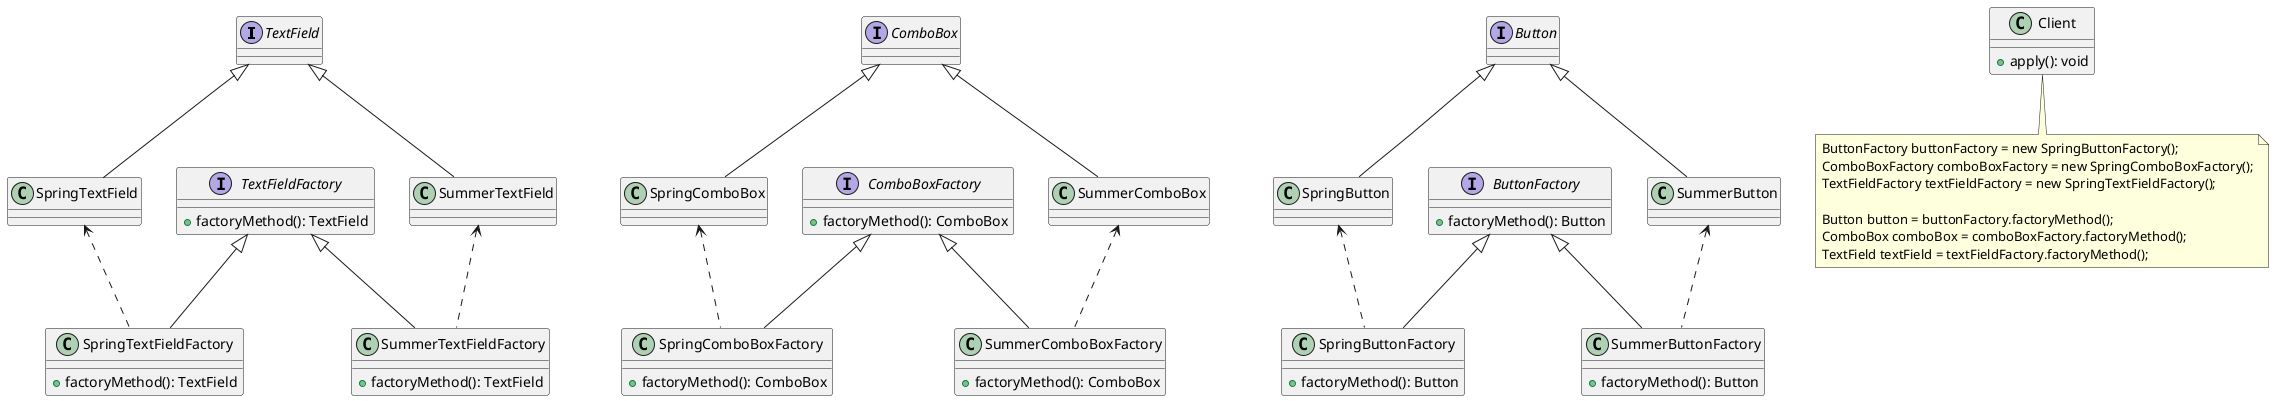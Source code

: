 @startuml
'https://plantuml.com/class-diagram

interface TextField
class SpringTextField
class SummerTextField

TextField <|-- SpringTextField
TextField <|-- SummerTextField

interface TextFieldFactory {
    +factoryMethod(): TextField
}
class SpringTextFieldFactory {
    +factoryMethod(): TextField
}
class SummerTextFieldFactory {
    +factoryMethod(): TextField
}

SpringTextField <.. SpringTextFieldFactory
SummerTextField <.. SummerTextFieldFactory

TextFieldFactory <|-- SpringTextFieldFactory
TextFieldFactory <|-- SummerTextFieldFactory

interface ComboBox
class SpringComboBox
class SummerComboBox

ComboBox <|-- SpringComboBox
ComboBox <|-- SummerComboBox

interface ComboBoxFactory {
    +factoryMethod(): ComboBox
}
class SpringComboBoxFactory {
    +factoryMethod(): ComboBox
}
class SummerComboBoxFactory {
    +factoryMethod(): ComboBox
}

ComboBoxFactory <|-- SpringComboBoxFactory
ComboBoxFactory <|-- SummerComboBoxFactory

SpringComboBox <.. SpringComboBoxFactory
SummerComboBox <.. SummerComboBoxFactory

interface Button
class SpringButton
class SummerButton

Button <|-- SpringButton
Button <|-- SummerButton

interface ButtonFactory {
   +factoryMethod(): Button
}
class SpringButtonFactory {
    +factoryMethod(): Button
}
class SummerButtonFactory {
    +factoryMethod(): Button
}

ButtonFactory <|-- SpringButtonFactory
ButtonFactory <|-- SummerButtonFactory

SpringButton <.. SpringButtonFactory
SummerButton <.. SummerButtonFactory


class Client {
    +apply(): void
}
note bottom of Client
    ButtonFactory buttonFactory = new SpringButtonFactory();
    ComboBoxFactory comboBoxFactory = new SpringComboBoxFactory();
    TextFieldFactory textFieldFactory = new SpringTextFieldFactory();

    Button button = buttonFactory.factoryMethod();
    ComboBox comboBox = comboBoxFactory.factoryMethod();
    TextField textField = textFieldFactory.factoryMethod();
end note

@enduml